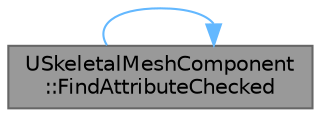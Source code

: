digraph "USkeletalMeshComponent::FindAttributeChecked"
{
 // INTERACTIVE_SVG=YES
 // LATEX_PDF_SIZE
  bgcolor="transparent";
  edge [fontname=Helvetica,fontsize=10,labelfontname=Helvetica,labelfontsize=10];
  node [fontname=Helvetica,fontsize=10,shape=box,height=0.2,width=0.4];
  rankdir="LR";
  Node1 [id="Node000001",label="USkeletalMeshComponent\l::FindAttributeChecked",height=0.2,width=0.4,color="gray40", fillcolor="grey60", style="filled", fontcolor="black",tooltip="Templated version to try and retrieve a typed bone attribute's value."];
  Node1 -> Node1 [id="edge1_Node000001_Node000001",color="steelblue1",style="solid",tooltip=" "];
}
